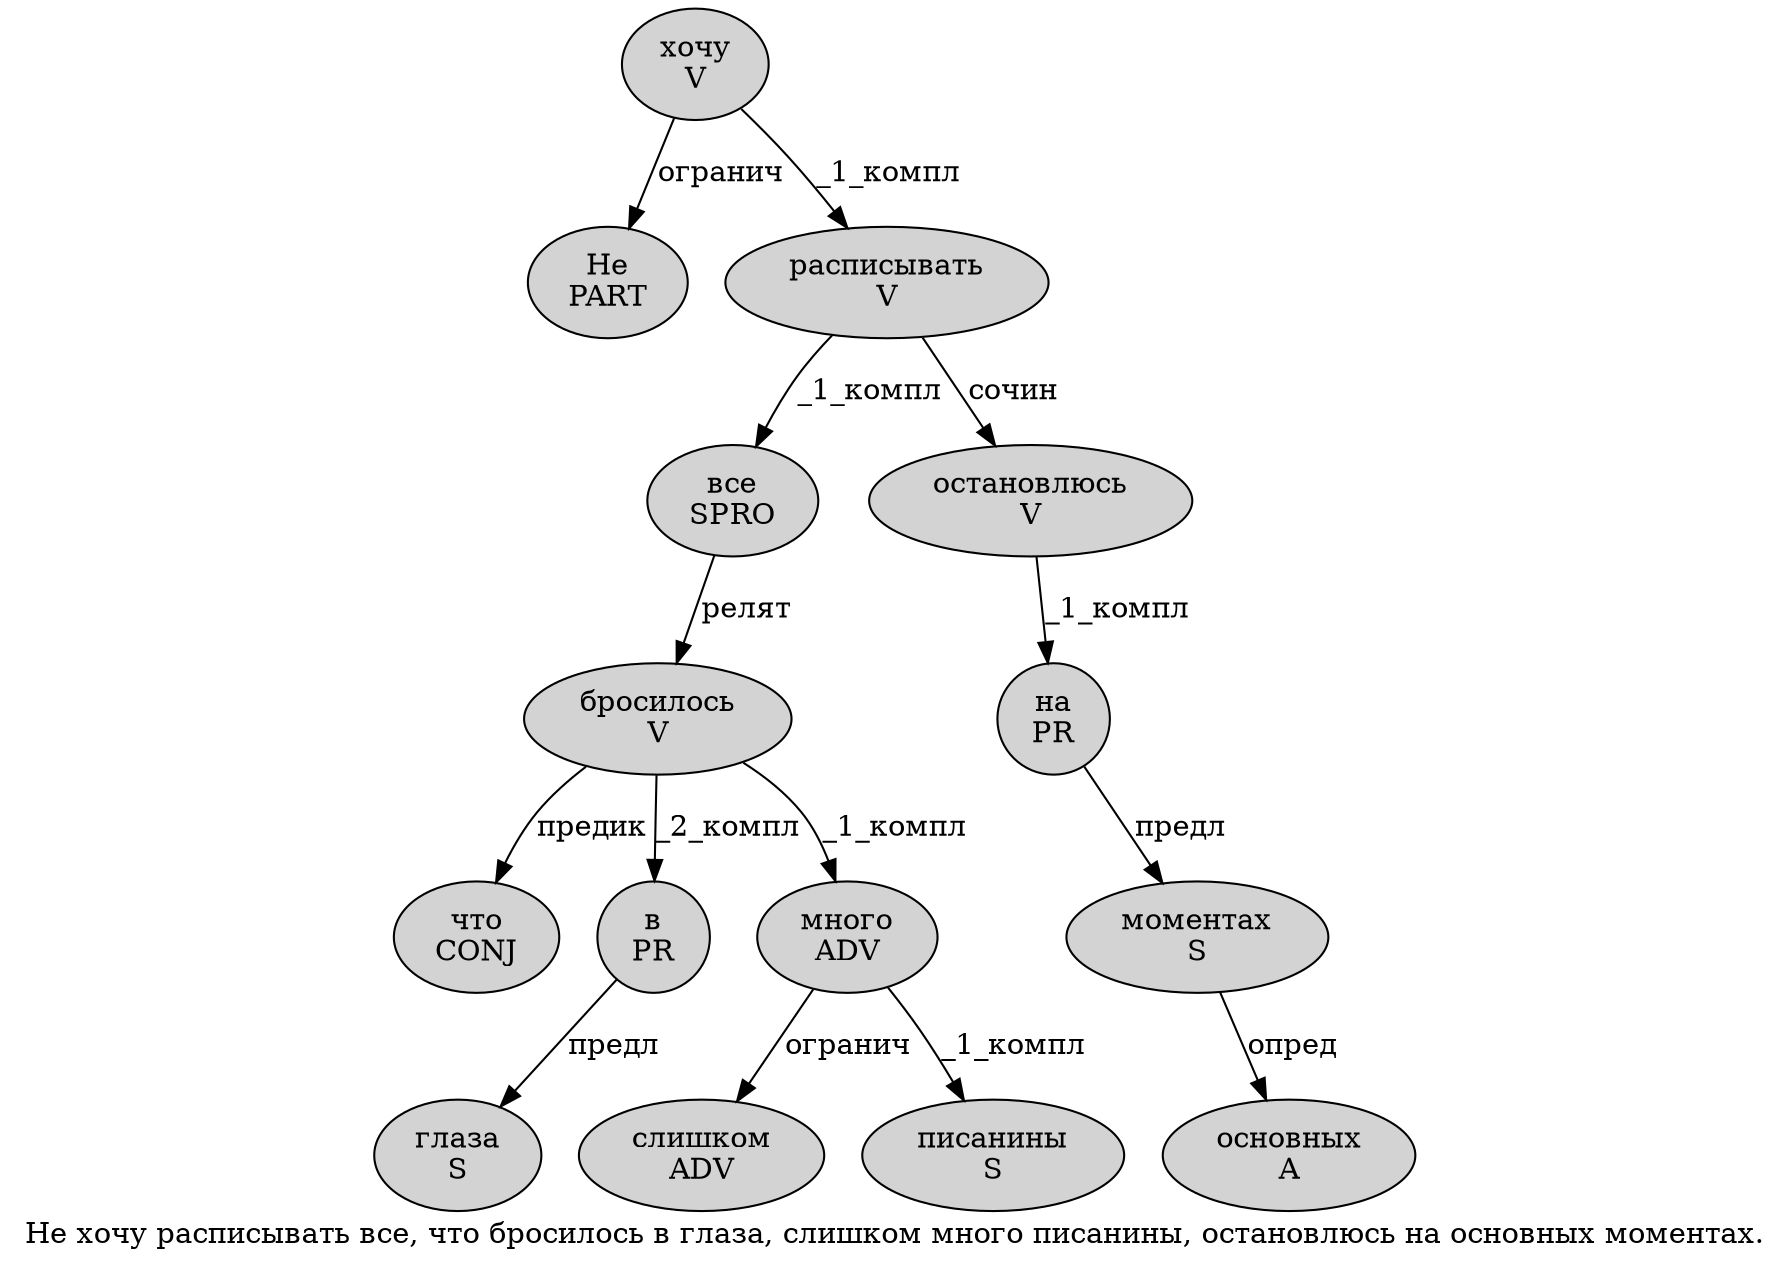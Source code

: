 digraph SENTENCE_4841 {
	graph [label="Не хочу расписывать все, что бросилось в глаза, слишком много писанины, остановлюсь на основных моментах."]
	node [style=filled]
		0 [label="Не
PART" color="" fillcolor=lightgray penwidth=1 shape=ellipse]
		1 [label="хочу
V" color="" fillcolor=lightgray penwidth=1 shape=ellipse]
		2 [label="расписывать
V" color="" fillcolor=lightgray penwidth=1 shape=ellipse]
		3 [label="все
SPRO" color="" fillcolor=lightgray penwidth=1 shape=ellipse]
		5 [label="что
CONJ" color="" fillcolor=lightgray penwidth=1 shape=ellipse]
		6 [label="бросилось
V" color="" fillcolor=lightgray penwidth=1 shape=ellipse]
		7 [label="в
PR" color="" fillcolor=lightgray penwidth=1 shape=ellipse]
		8 [label="глаза
S" color="" fillcolor=lightgray penwidth=1 shape=ellipse]
		10 [label="слишком
ADV" color="" fillcolor=lightgray penwidth=1 shape=ellipse]
		11 [label="много
ADV" color="" fillcolor=lightgray penwidth=1 shape=ellipse]
		12 [label="писанины
S" color="" fillcolor=lightgray penwidth=1 shape=ellipse]
		14 [label="остановлюсь
V" color="" fillcolor=lightgray penwidth=1 shape=ellipse]
		15 [label="на
PR" color="" fillcolor=lightgray penwidth=1 shape=ellipse]
		16 [label="основных
A" color="" fillcolor=lightgray penwidth=1 shape=ellipse]
		17 [label="моментах
S" color="" fillcolor=lightgray penwidth=1 shape=ellipse]
			3 -> 6 [label="релят"]
			6 -> 5 [label="предик"]
			6 -> 7 [label="_2_компл"]
			6 -> 11 [label="_1_компл"]
			17 -> 16 [label="опред"]
			7 -> 8 [label="предл"]
			15 -> 17 [label="предл"]
			14 -> 15 [label="_1_компл"]
			1 -> 0 [label="огранич"]
			1 -> 2 [label="_1_компл"]
			11 -> 10 [label="огранич"]
			11 -> 12 [label="_1_компл"]
			2 -> 3 [label="_1_компл"]
			2 -> 14 [label="сочин"]
}